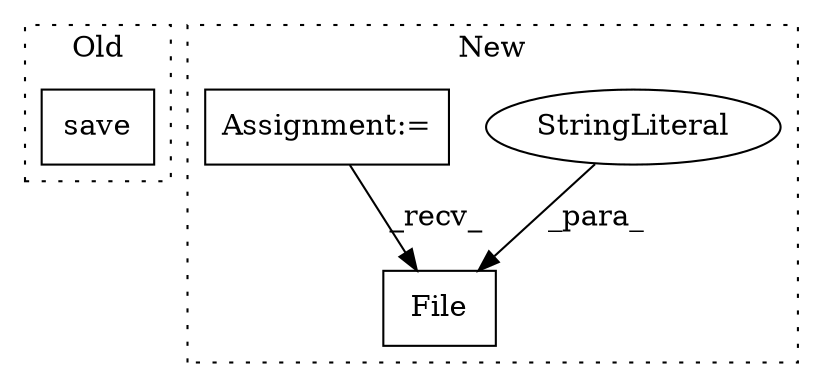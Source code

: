 digraph G {
subgraph cluster0 {
1 [label="save" a="32" s="4837,4858" l="5,1" shape="box"];
label = "Old";
style="dotted";
}
subgraph cluster1 {
2 [label="File" a="32" s="4886,4905" l="5,1" shape="box"];
3 [label="StringLiteral" a="45" s="4902" l="3" shape="ellipse"];
4 [label="Assignment:=" a="7" s="4087" l="4" shape="box"];
label = "New";
style="dotted";
}
3 -> 2 [label="_para_"];
4 -> 2 [label="_recv_"];
}